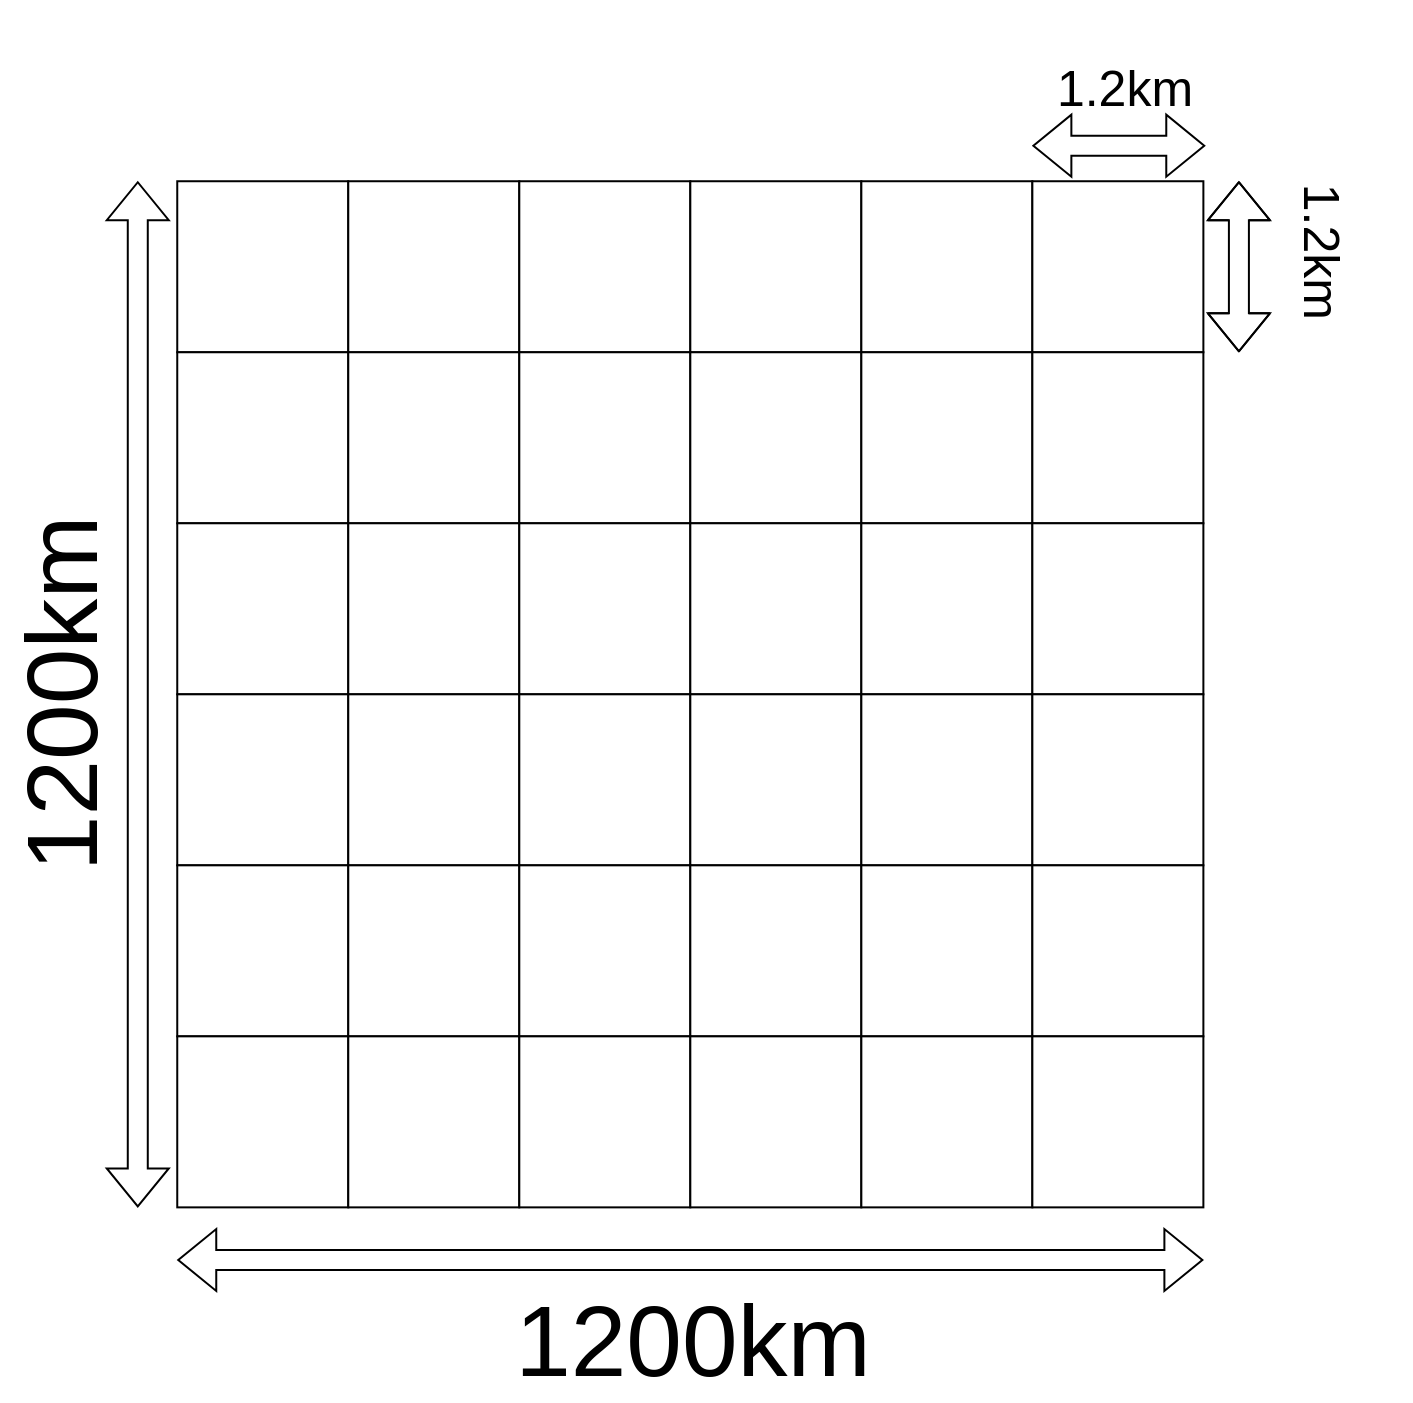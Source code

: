 <mxfile version="18.0.4" type="device"><diagram id="9pkDCXh2BLRvFTl7ec-X" name="Page-1"><mxGraphModel dx="1296" dy="1029" grid="1" gridSize="10" guides="1" tooltips="1" connect="1" arrows="1" fold="1" page="1" pageScale="1" pageWidth="850" pageHeight="1100" math="0" shadow="0"><root><mxCell id="0"/><mxCell id="1" parent="0"/><mxCell id="vnay5pSKRLCV3npZpkBX-5" value="" style="group" vertex="1" connectable="0" parent="1"><mxGeometry x="142.625" y="280.618" width="171.023" height="171.023" as="geometry"/></mxCell><mxCell id="vnay5pSKRLCV3npZpkBX-1" value="" style="whiteSpace=wrap;html=1;aspect=fixed;" vertex="1" parent="vnay5pSKRLCV3npZpkBX-5"><mxGeometry width="85.511" height="85.511" as="geometry"/></mxCell><mxCell id="vnay5pSKRLCV3npZpkBX-2" value="" style="whiteSpace=wrap;html=1;aspect=fixed;" vertex="1" parent="vnay5pSKRLCV3npZpkBX-5"><mxGeometry x="85.511" width="85.511" height="85.511" as="geometry"/></mxCell><mxCell id="vnay5pSKRLCV3npZpkBX-3" value="" style="whiteSpace=wrap;html=1;aspect=fixed;" vertex="1" parent="vnay5pSKRLCV3npZpkBX-5"><mxGeometry y="85.512" width="85.511" height="85.511" as="geometry"/></mxCell><mxCell id="vnay5pSKRLCV3npZpkBX-4" value="" style="whiteSpace=wrap;html=1;aspect=fixed;" vertex="1" parent="vnay5pSKRLCV3npZpkBX-5"><mxGeometry x="85.511" y="85.512" width="85.511" height="85.511" as="geometry"/></mxCell><mxCell id="vnay5pSKRLCV3npZpkBX-6" value="" style="group" vertex="1" connectable="0" parent="1"><mxGeometry x="313.648" y="280.618" width="171.023" height="171.023" as="geometry"/></mxCell><mxCell id="vnay5pSKRLCV3npZpkBX-7" value="" style="whiteSpace=wrap;html=1;aspect=fixed;" vertex="1" parent="vnay5pSKRLCV3npZpkBX-6"><mxGeometry width="85.511" height="85.511" as="geometry"/></mxCell><mxCell id="vnay5pSKRLCV3npZpkBX-8" value="" style="whiteSpace=wrap;html=1;aspect=fixed;" vertex="1" parent="vnay5pSKRLCV3npZpkBX-6"><mxGeometry x="85.511" width="85.511" height="85.511" as="geometry"/></mxCell><mxCell id="vnay5pSKRLCV3npZpkBX-9" value="" style="whiteSpace=wrap;html=1;aspect=fixed;" vertex="1" parent="vnay5pSKRLCV3npZpkBX-6"><mxGeometry y="85.512" width="85.511" height="85.511" as="geometry"/></mxCell><mxCell id="vnay5pSKRLCV3npZpkBX-10" value="" style="whiteSpace=wrap;html=1;aspect=fixed;" vertex="1" parent="vnay5pSKRLCV3npZpkBX-6"><mxGeometry x="85.511" y="85.512" width="85.511" height="85.511" as="geometry"/></mxCell><mxCell id="vnay5pSKRLCV3npZpkBX-11" value="" style="group" vertex="1" connectable="0" parent="1"><mxGeometry x="484.671" y="280.618" width="171.023" height="171.023" as="geometry"/></mxCell><mxCell id="vnay5pSKRLCV3npZpkBX-12" value="" style="whiteSpace=wrap;html=1;aspect=fixed;" vertex="1" parent="vnay5pSKRLCV3npZpkBX-11"><mxGeometry width="85.511" height="85.511" as="geometry"/></mxCell><mxCell id="vnay5pSKRLCV3npZpkBX-13" value="" style="whiteSpace=wrap;html=1;aspect=fixed;" vertex="1" parent="vnay5pSKRLCV3npZpkBX-11"><mxGeometry x="85.511" width="85.511" height="85.511" as="geometry"/></mxCell><mxCell id="vnay5pSKRLCV3npZpkBX-14" value="" style="whiteSpace=wrap;html=1;aspect=fixed;" vertex="1" parent="vnay5pSKRLCV3npZpkBX-11"><mxGeometry y="85.512" width="85.511" height="85.511" as="geometry"/></mxCell><mxCell id="vnay5pSKRLCV3npZpkBX-15" value="" style="whiteSpace=wrap;html=1;aspect=fixed;" vertex="1" parent="vnay5pSKRLCV3npZpkBX-11"><mxGeometry x="85.511" y="85.512" width="85.511" height="85.511" as="geometry"/></mxCell><mxCell id="vnay5pSKRLCV3npZpkBX-16" value="" style="group" vertex="1" connectable="0" parent="1"><mxGeometry x="142.625" y="451.642" width="171.023" height="171.023" as="geometry"/></mxCell><mxCell id="vnay5pSKRLCV3npZpkBX-17" value="" style="whiteSpace=wrap;html=1;aspect=fixed;" vertex="1" parent="vnay5pSKRLCV3npZpkBX-16"><mxGeometry width="85.511" height="85.511" as="geometry"/></mxCell><mxCell id="vnay5pSKRLCV3npZpkBX-18" value="" style="whiteSpace=wrap;html=1;aspect=fixed;" vertex="1" parent="vnay5pSKRLCV3npZpkBX-16"><mxGeometry x="85.511" width="85.511" height="85.511" as="geometry"/></mxCell><mxCell id="vnay5pSKRLCV3npZpkBX-19" value="" style="whiteSpace=wrap;html=1;aspect=fixed;" vertex="1" parent="vnay5pSKRLCV3npZpkBX-16"><mxGeometry y="85.512" width="85.511" height="85.511" as="geometry"/></mxCell><mxCell id="vnay5pSKRLCV3npZpkBX-20" value="" style="whiteSpace=wrap;html=1;aspect=fixed;" vertex="1" parent="vnay5pSKRLCV3npZpkBX-16"><mxGeometry x="85.511" y="85.512" width="85.511" height="85.511" as="geometry"/></mxCell><mxCell id="vnay5pSKRLCV3npZpkBX-21" value="" style="group" vertex="1" connectable="0" parent="1"><mxGeometry x="313.648" y="451.642" width="171.023" height="171.023" as="geometry"/></mxCell><mxCell id="vnay5pSKRLCV3npZpkBX-22" value="" style="whiteSpace=wrap;html=1;aspect=fixed;" vertex="1" parent="vnay5pSKRLCV3npZpkBX-21"><mxGeometry width="85.511" height="85.511" as="geometry"/></mxCell><mxCell id="vnay5pSKRLCV3npZpkBX-23" value="" style="whiteSpace=wrap;html=1;aspect=fixed;" vertex="1" parent="vnay5pSKRLCV3npZpkBX-21"><mxGeometry x="85.511" width="85.511" height="85.511" as="geometry"/></mxCell><mxCell id="vnay5pSKRLCV3npZpkBX-24" value="" style="whiteSpace=wrap;html=1;aspect=fixed;" vertex="1" parent="vnay5pSKRLCV3npZpkBX-21"><mxGeometry y="85.512" width="85.511" height="85.511" as="geometry"/></mxCell><mxCell id="vnay5pSKRLCV3npZpkBX-25" value="" style="whiteSpace=wrap;html=1;aspect=fixed;" vertex="1" parent="vnay5pSKRLCV3npZpkBX-21"><mxGeometry x="85.511" y="85.512" width="85.511" height="85.511" as="geometry"/></mxCell><mxCell id="vnay5pSKRLCV3npZpkBX-26" value="" style="group" vertex="1" connectable="0" parent="1"><mxGeometry x="484.671" y="451.642" width="171.023" height="171.023" as="geometry"/></mxCell><mxCell id="vnay5pSKRLCV3npZpkBX-27" value="" style="whiteSpace=wrap;html=1;aspect=fixed;" vertex="1" parent="vnay5pSKRLCV3npZpkBX-26"><mxGeometry width="85.511" height="85.511" as="geometry"/></mxCell><mxCell id="vnay5pSKRLCV3npZpkBX-28" value="" style="whiteSpace=wrap;html=1;aspect=fixed;" vertex="1" parent="vnay5pSKRLCV3npZpkBX-26"><mxGeometry x="85.511" width="85.511" height="85.511" as="geometry"/></mxCell><mxCell id="vnay5pSKRLCV3npZpkBX-29" value="" style="whiteSpace=wrap;html=1;aspect=fixed;" vertex="1" parent="vnay5pSKRLCV3npZpkBX-26"><mxGeometry y="85.512" width="85.511" height="85.511" as="geometry"/></mxCell><mxCell id="vnay5pSKRLCV3npZpkBX-30" value="" style="whiteSpace=wrap;html=1;aspect=fixed;" vertex="1" parent="vnay5pSKRLCV3npZpkBX-26"><mxGeometry x="85.511" y="85.512" width="85.511" height="85.511" as="geometry"/></mxCell><mxCell id="vnay5pSKRLCV3npZpkBX-31" value="" style="group" vertex="1" connectable="0" parent="1"><mxGeometry x="142.625" y="622.665" width="171.023" height="171.023" as="geometry"/></mxCell><mxCell id="vnay5pSKRLCV3npZpkBX-32" value="" style="whiteSpace=wrap;html=1;aspect=fixed;" vertex="1" parent="vnay5pSKRLCV3npZpkBX-31"><mxGeometry width="85.511" height="85.511" as="geometry"/></mxCell><mxCell id="vnay5pSKRLCV3npZpkBX-33" value="" style="whiteSpace=wrap;html=1;aspect=fixed;" vertex="1" parent="vnay5pSKRLCV3npZpkBX-31"><mxGeometry x="85.511" width="85.511" height="85.511" as="geometry"/></mxCell><mxCell id="vnay5pSKRLCV3npZpkBX-34" value="" style="whiteSpace=wrap;html=1;aspect=fixed;" vertex="1" parent="vnay5pSKRLCV3npZpkBX-31"><mxGeometry y="85.512" width="85.511" height="85.511" as="geometry"/></mxCell><mxCell id="vnay5pSKRLCV3npZpkBX-35" value="" style="whiteSpace=wrap;html=1;aspect=fixed;" vertex="1" parent="vnay5pSKRLCV3npZpkBX-31"><mxGeometry x="85.511" y="85.512" width="85.511" height="85.511" as="geometry"/></mxCell><mxCell id="vnay5pSKRLCV3npZpkBX-36" value="" style="group" vertex="1" connectable="0" parent="1"><mxGeometry x="313.648" y="622.665" width="171.023" height="171.023" as="geometry"/></mxCell><mxCell id="vnay5pSKRLCV3npZpkBX-37" value="" style="whiteSpace=wrap;html=1;aspect=fixed;" vertex="1" parent="vnay5pSKRLCV3npZpkBX-36"><mxGeometry width="85.511" height="85.511" as="geometry"/></mxCell><mxCell id="vnay5pSKRLCV3npZpkBX-38" value="" style="whiteSpace=wrap;html=1;aspect=fixed;" vertex="1" parent="vnay5pSKRLCV3npZpkBX-36"><mxGeometry x="85.511" width="85.511" height="85.511" as="geometry"/></mxCell><mxCell id="vnay5pSKRLCV3npZpkBX-39" value="" style="whiteSpace=wrap;html=1;aspect=fixed;" vertex="1" parent="vnay5pSKRLCV3npZpkBX-36"><mxGeometry y="85.512" width="85.511" height="85.511" as="geometry"/></mxCell><mxCell id="vnay5pSKRLCV3npZpkBX-40" value="" style="whiteSpace=wrap;html=1;aspect=fixed;" vertex="1" parent="vnay5pSKRLCV3npZpkBX-36"><mxGeometry x="85.511" y="85.512" width="85.511" height="85.511" as="geometry"/></mxCell><mxCell id="vnay5pSKRLCV3npZpkBX-41" value="" style="group" vertex="1" connectable="0" parent="1"><mxGeometry x="484.671" y="622.665" width="171.023" height="171.023" as="geometry"/></mxCell><mxCell id="vnay5pSKRLCV3npZpkBX-42" value="" style="whiteSpace=wrap;html=1;aspect=fixed;" vertex="1" parent="vnay5pSKRLCV3npZpkBX-41"><mxGeometry width="85.511" height="85.511" as="geometry"/></mxCell><mxCell id="vnay5pSKRLCV3npZpkBX-43" value="" style="whiteSpace=wrap;html=1;aspect=fixed;" vertex="1" parent="vnay5pSKRLCV3npZpkBX-41"><mxGeometry x="85.511" width="85.511" height="85.511" as="geometry"/></mxCell><mxCell id="vnay5pSKRLCV3npZpkBX-44" value="" style="whiteSpace=wrap;html=1;aspect=fixed;" vertex="1" parent="vnay5pSKRLCV3npZpkBX-41"><mxGeometry y="85.512" width="85.511" height="85.511" as="geometry"/></mxCell><mxCell id="vnay5pSKRLCV3npZpkBX-45" value="" style="whiteSpace=wrap;html=1;aspect=fixed;" vertex="1" parent="vnay5pSKRLCV3npZpkBX-41"><mxGeometry x="85.511" y="85.512" width="85.511" height="85.511" as="geometry"/></mxCell><mxCell id="vnay5pSKRLCV3npZpkBX-47" value="" style="shape=flexArrow;endArrow=classic;startArrow=classic;html=1;rounded=0;fontSize=50;" edge="1" parent="1"><mxGeometry width="100" height="100" relative="1" as="geometry"><mxPoint x="122.892" y="793.689" as="sourcePoint"/><mxPoint x="122.892" y="280.618" as="targetPoint"/></mxGeometry></mxCell><mxCell id="vnay5pSKRLCV3npZpkBX-48" value="" style="shape=flexArrow;endArrow=classic;startArrow=classic;html=1;rounded=0;fontSize=50;" edge="1" parent="1"><mxGeometry width="100" height="100" relative="1" as="geometry"><mxPoint x="655.694" y="820" as="sourcePoint"/><mxPoint x="142.625" y="820" as="targetPoint"/></mxGeometry></mxCell><mxCell id="vnay5pSKRLCV3npZpkBX-49" value="1200km" style="edgeLabel;html=1;align=center;verticalAlign=middle;resizable=0;points=[];fontSize=50;" vertex="1" connectable="0" parent="vnay5pSKRLCV3npZpkBX-48"><mxGeometry x="-0.14" y="7" relative="1" as="geometry"><mxPoint x="-35" y="33" as="offset"/></mxGeometry></mxCell><mxCell id="vnay5pSKRLCV3npZpkBX-50" value="1200km" style="edgeLabel;html=1;align=center;verticalAlign=middle;resizable=0;points=[];fontSize=50;rotation=-90;" vertex="1" connectable="0" parent="1"><mxGeometry x="84" y="537.153" as="geometry"/></mxCell><mxCell id="vnay5pSKRLCV3npZpkBX-51" value="" style="shape=flexArrow;endArrow=classic;startArrow=classic;html=1;rounded=0;fontSize=50;" edge="1" parent="1"><mxGeometry width="100" height="100" relative="1" as="geometry"><mxPoint x="656.635" y="262.858" as="sourcePoint"/><mxPoint x="570.183" y="262.858" as="targetPoint"/></mxGeometry></mxCell><mxCell id="vnay5pSKRLCV3npZpkBX-52" value="" style="shape=flexArrow;endArrow=classic;startArrow=classic;html=1;rounded=0;fontSize=50;" edge="1" parent="1"><mxGeometry width="100" height="100" relative="1" as="geometry"><mxPoint x="673.454" y="280.618" as="sourcePoint"/><mxPoint x="673.454" y="366.13" as="targetPoint"/><Array as="points"><mxPoint x="673.454" y="306.93"/></Array></mxGeometry></mxCell><mxCell id="vnay5pSKRLCV3npZpkBX-54" value="&lt;font style=&quot;font-size: 25px;&quot;&gt;1.2km&lt;/font&gt;" style="text;html=1;align=center;verticalAlign=middle;resizable=0;points=[];autosize=1;strokeColor=none;fillColor=none;fontSize=50;" vertex="1" parent="1"><mxGeometry x="575.693" y="190" width="80" height="70" as="geometry"/></mxCell><mxCell id="vnay5pSKRLCV3npZpkBX-55" value="&lt;font style=&quot;font-size: 25px;&quot;&gt;1.2km&lt;/font&gt;" style="text;html=1;align=center;verticalAlign=middle;resizable=0;points=[];autosize=1;strokeColor=none;fillColor=none;fontSize=50;rotation=90;" vertex="1" parent="1"><mxGeometry x="684.184" y="280.622" width="80" height="70" as="geometry"/></mxCell></root></mxGraphModel></diagram></mxfile>
